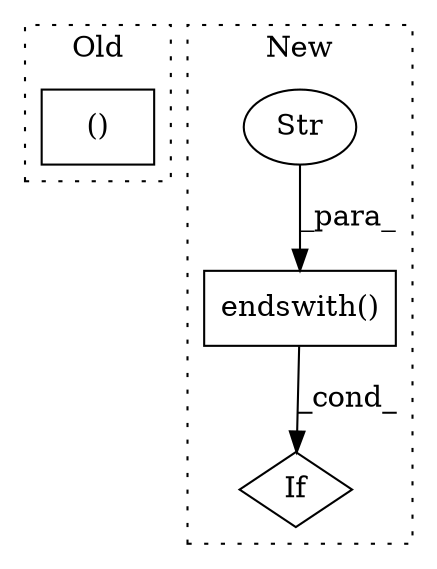 digraph G {
subgraph cluster0 {
1 [label="()" a="54" s="3311" l="88" shape="box"];
label = "Old";
style="dotted";
}
subgraph cluster1 {
2 [label="endswith()" a="75" s="3343,3368" l="19,1" shape="box"];
3 [label="Str" a="66" s="3362" l="6" shape="ellipse"];
4 [label="If" a="96" s="3340" l="3" shape="diamond"];
label = "New";
style="dotted";
}
2 -> 4 [label="_cond_"];
3 -> 2 [label="_para_"];
}
